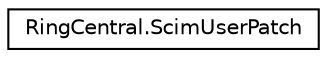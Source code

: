 digraph "Graphical Class Hierarchy"
{
 // LATEX_PDF_SIZE
  edge [fontname="Helvetica",fontsize="10",labelfontname="Helvetica",labelfontsize="10"];
  node [fontname="Helvetica",fontsize="10",shape=record];
  rankdir="LR";
  Node0 [label="RingCentral.ScimUserPatch",height=0.2,width=0.4,color="black", fillcolor="white", style="filled",URL="$classRingCentral_1_1ScimUserPatch.html",tooltip=" "];
}
